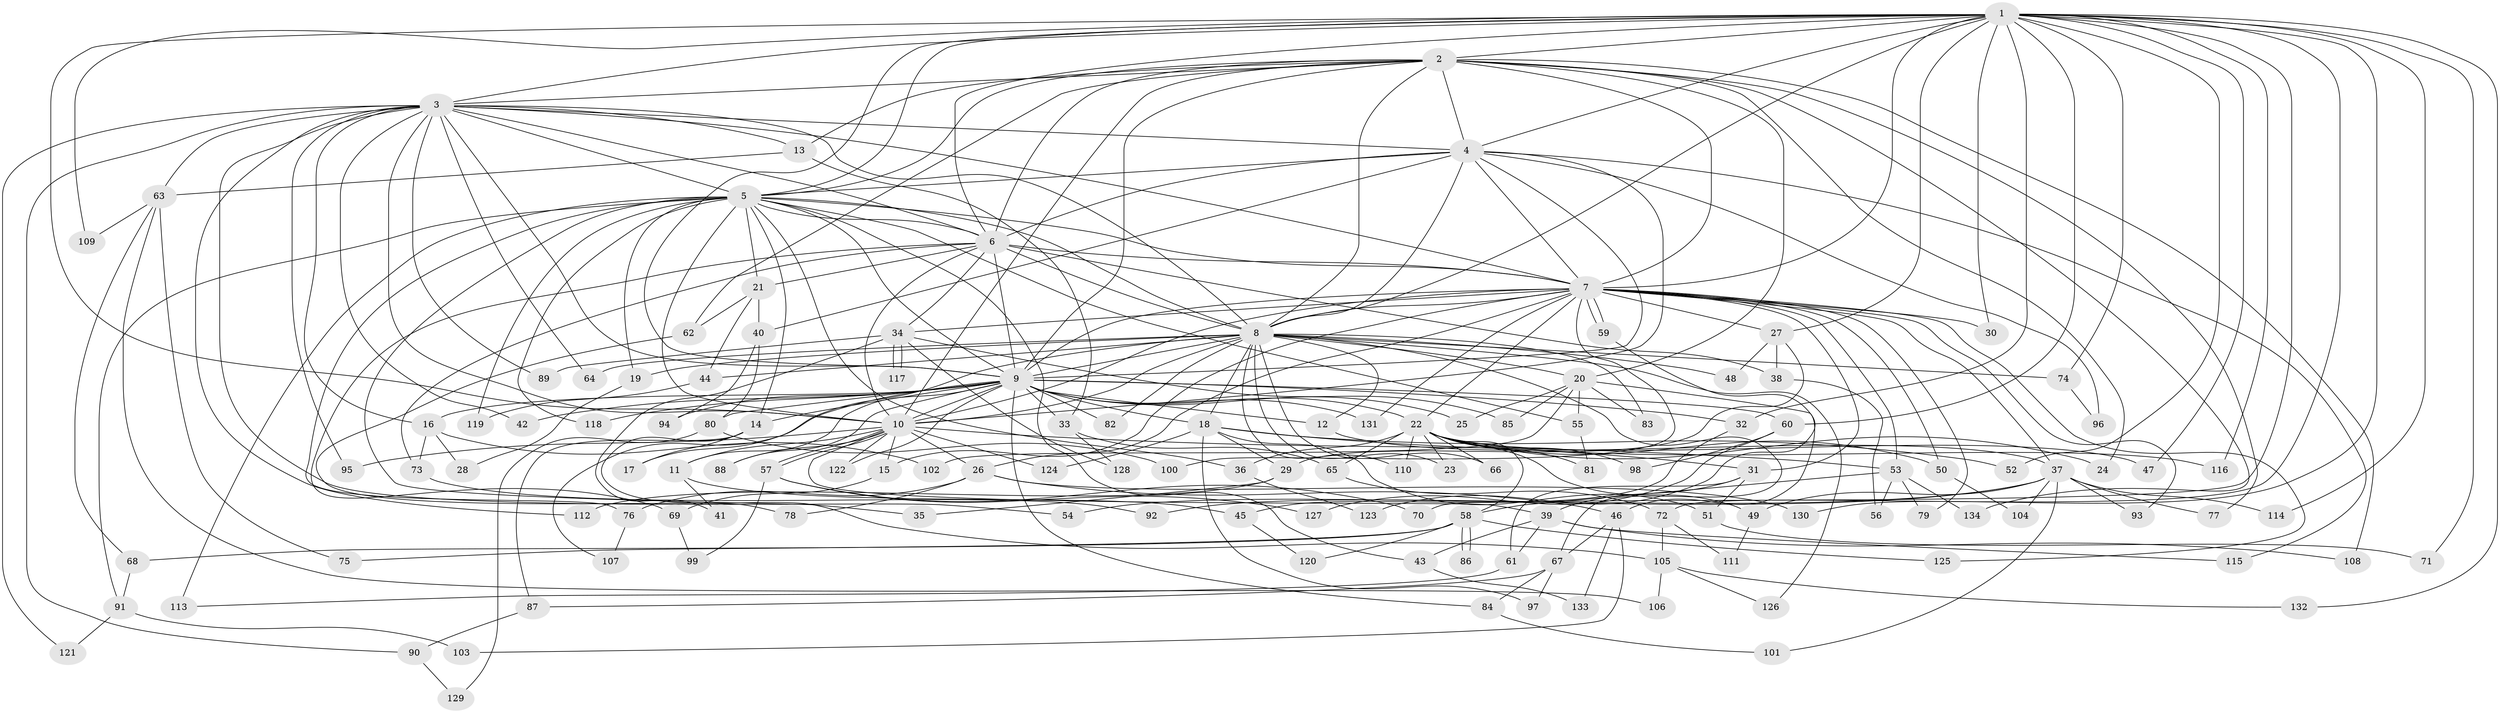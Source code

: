 // Generated by graph-tools (version 1.1) at 2025/01/03/09/25 03:01:18]
// undirected, 134 vertices, 293 edges
graph export_dot {
graph [start="1"]
  node [color=gray90,style=filled];
  1;
  2;
  3;
  4;
  5;
  6;
  7;
  8;
  9;
  10;
  11;
  12;
  13;
  14;
  15;
  16;
  17;
  18;
  19;
  20;
  21;
  22;
  23;
  24;
  25;
  26;
  27;
  28;
  29;
  30;
  31;
  32;
  33;
  34;
  35;
  36;
  37;
  38;
  39;
  40;
  41;
  42;
  43;
  44;
  45;
  46;
  47;
  48;
  49;
  50;
  51;
  52;
  53;
  54;
  55;
  56;
  57;
  58;
  59;
  60;
  61;
  62;
  63;
  64;
  65;
  66;
  67;
  68;
  69;
  70;
  71;
  72;
  73;
  74;
  75;
  76;
  77;
  78;
  79;
  80;
  81;
  82;
  83;
  84;
  85;
  86;
  87;
  88;
  89;
  90;
  91;
  92;
  93;
  94;
  95;
  96;
  97;
  98;
  99;
  100;
  101;
  102;
  103;
  104;
  105;
  106;
  107;
  108;
  109;
  110;
  111;
  112;
  113;
  114;
  115;
  116;
  117;
  118;
  119;
  120;
  121;
  122;
  123;
  124;
  125;
  126;
  127;
  128;
  129;
  130;
  131;
  132;
  133;
  134;
  1 -- 2;
  1 -- 3;
  1 -- 4;
  1 -- 5;
  1 -- 6;
  1 -- 7;
  1 -- 8;
  1 -- 9;
  1 -- 10;
  1 -- 27;
  1 -- 30;
  1 -- 32;
  1 -- 47;
  1 -- 52;
  1 -- 60;
  1 -- 70;
  1 -- 71;
  1 -- 72;
  1 -- 74;
  1 -- 109;
  1 -- 114;
  1 -- 116;
  1 -- 130;
  1 -- 132;
  2 -- 3;
  2 -- 4;
  2 -- 5;
  2 -- 6;
  2 -- 7;
  2 -- 8;
  2 -- 9;
  2 -- 10;
  2 -- 13;
  2 -- 20;
  2 -- 24;
  2 -- 62;
  2 -- 77;
  2 -- 108;
  2 -- 134;
  3 -- 4;
  3 -- 5;
  3 -- 6;
  3 -- 7;
  3 -- 8;
  3 -- 9;
  3 -- 10;
  3 -- 13;
  3 -- 16;
  3 -- 42;
  3 -- 54;
  3 -- 63;
  3 -- 64;
  3 -- 89;
  3 -- 90;
  3 -- 95;
  3 -- 112;
  3 -- 121;
  4 -- 5;
  4 -- 6;
  4 -- 7;
  4 -- 8;
  4 -- 9;
  4 -- 10;
  4 -- 40;
  4 -- 96;
  4 -- 115;
  5 -- 6;
  5 -- 7;
  5 -- 8;
  5 -- 9;
  5 -- 10;
  5 -- 14;
  5 -- 19;
  5 -- 21;
  5 -- 35;
  5 -- 36;
  5 -- 43;
  5 -- 55;
  5 -- 76;
  5 -- 91;
  5 -- 113;
  5 -- 118;
  5 -- 119;
  6 -- 7;
  6 -- 8;
  6 -- 9;
  6 -- 10;
  6 -- 21;
  6 -- 34;
  6 -- 38;
  6 -- 69;
  6 -- 73;
  7 -- 8;
  7 -- 9;
  7 -- 10;
  7 -- 15;
  7 -- 22;
  7 -- 26;
  7 -- 27;
  7 -- 30;
  7 -- 31;
  7 -- 34;
  7 -- 37;
  7 -- 50;
  7 -- 53;
  7 -- 59;
  7 -- 59;
  7 -- 79;
  7 -- 93;
  7 -- 100;
  7 -- 125;
  7 -- 131;
  8 -- 9;
  8 -- 10;
  8 -- 12;
  8 -- 17;
  8 -- 18;
  8 -- 19;
  8 -- 20;
  8 -- 23;
  8 -- 44;
  8 -- 48;
  8 -- 64;
  8 -- 66;
  8 -- 67;
  8 -- 74;
  8 -- 82;
  8 -- 83;
  8 -- 110;
  8 -- 126;
  9 -- 10;
  9 -- 11;
  9 -- 12;
  9 -- 14;
  9 -- 16;
  9 -- 18;
  9 -- 22;
  9 -- 25;
  9 -- 32;
  9 -- 33;
  9 -- 42;
  9 -- 60;
  9 -- 80;
  9 -- 82;
  9 -- 84;
  9 -- 88;
  9 -- 94;
  9 -- 107;
  9 -- 118;
  9 -- 122;
  9 -- 131;
  10 -- 11;
  10 -- 15;
  10 -- 26;
  10 -- 39;
  10 -- 53;
  10 -- 57;
  10 -- 57;
  10 -- 88;
  10 -- 95;
  10 -- 122;
  10 -- 124;
  11 -- 41;
  11 -- 45;
  12 -- 37;
  13 -- 33;
  13 -- 63;
  14 -- 17;
  14 -- 87;
  14 -- 105;
  15 -- 69;
  16 -- 28;
  16 -- 73;
  16 -- 102;
  18 -- 29;
  18 -- 31;
  18 -- 51;
  18 -- 52;
  18 -- 97;
  18 -- 124;
  19 -- 28;
  20 -- 25;
  20 -- 46;
  20 -- 55;
  20 -- 83;
  20 -- 85;
  20 -- 102;
  21 -- 40;
  21 -- 44;
  21 -- 62;
  22 -- 23;
  22 -- 24;
  22 -- 36;
  22 -- 47;
  22 -- 49;
  22 -- 50;
  22 -- 58;
  22 -- 65;
  22 -- 66;
  22 -- 81;
  22 -- 98;
  22 -- 110;
  22 -- 116;
  26 -- 46;
  26 -- 76;
  26 -- 78;
  26 -- 130;
  27 -- 29;
  27 -- 38;
  27 -- 48;
  29 -- 35;
  29 -- 112;
  31 -- 39;
  31 -- 51;
  31 -- 61;
  32 -- 45;
  33 -- 65;
  33 -- 128;
  34 -- 41;
  34 -- 85;
  34 -- 89;
  34 -- 117;
  34 -- 117;
  34 -- 128;
  36 -- 123;
  37 -- 49;
  37 -- 54;
  37 -- 77;
  37 -- 92;
  37 -- 93;
  37 -- 101;
  37 -- 104;
  37 -- 114;
  38 -- 56;
  39 -- 43;
  39 -- 61;
  39 -- 108;
  39 -- 115;
  40 -- 80;
  40 -- 94;
  43 -- 133;
  44 -- 119;
  45 -- 120;
  46 -- 67;
  46 -- 103;
  46 -- 133;
  49 -- 111;
  50 -- 104;
  51 -- 71;
  53 -- 56;
  53 -- 58;
  53 -- 79;
  53 -- 134;
  55 -- 81;
  57 -- 70;
  57 -- 99;
  57 -- 127;
  58 -- 68;
  58 -- 75;
  58 -- 86;
  58 -- 86;
  58 -- 120;
  58 -- 125;
  59 -- 123;
  60 -- 98;
  60 -- 127;
  61 -- 113;
  62 -- 78;
  63 -- 68;
  63 -- 75;
  63 -- 106;
  63 -- 109;
  65 -- 72;
  67 -- 84;
  67 -- 87;
  67 -- 97;
  68 -- 91;
  69 -- 99;
  72 -- 105;
  72 -- 111;
  73 -- 92;
  74 -- 96;
  76 -- 107;
  80 -- 100;
  80 -- 129;
  84 -- 101;
  87 -- 90;
  90 -- 129;
  91 -- 103;
  91 -- 121;
  105 -- 106;
  105 -- 126;
  105 -- 132;
}
